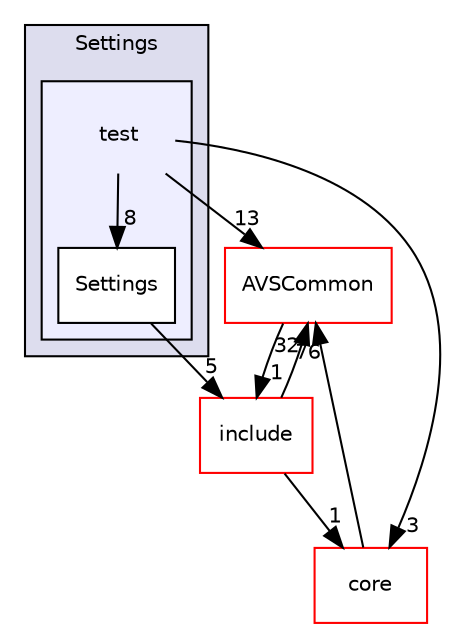 digraph "/workplace/avs-device-sdk/Settings/test" {
  compound=true
  node [ fontsize="10", fontname="Helvetica"];
  edge [ labelfontsize="10", labelfontname="Helvetica"];
  subgraph clusterdir_8ae0dd75af039a94f4269584fb8eef13 {
    graph [ bgcolor="#ddddee", pencolor="black", label="Settings" fontname="Helvetica", fontsize="10", URL="dir_8ae0dd75af039a94f4269584fb8eef13.html"]
  subgraph clusterdir_99d77744d65312941b5eb82009999c89 {
    graph [ bgcolor="#eeeeff", pencolor="black", label="" URL="dir_99d77744d65312941b5eb82009999c89.html"];
    dir_99d77744d65312941b5eb82009999c89 [shape=plaintext label="test"];
    dir_d0a625497781291379b4be77639d7bd3 [shape=box label="Settings" color="black" fillcolor="white" style="filled" URL="dir_d0a625497781291379b4be77639d7bd3.html"];
  }
  }
  dir_13e65effb2bde530b17b3d5eefcd0266 [shape=box label="AVSCommon" fillcolor="white" style="filled" color="red" URL="dir_13e65effb2bde530b17b3d5eefcd0266.html"];
  dir_432cbbb5245314b613ff1e5a0d6316fd [shape=box label="include" fillcolor="white" style="filled" color="red" URL="dir_432cbbb5245314b613ff1e5a0d6316fd.html"];
  dir_4270bfced15e0e73154b13468c7c9ad9 [shape=box label="core" fillcolor="white" style="filled" color="red" URL="dir_4270bfced15e0e73154b13468c7c9ad9.html"];
  dir_99d77744d65312941b5eb82009999c89->dir_d0a625497781291379b4be77639d7bd3 [headlabel="8", labeldistance=1.5 headhref="dir_000596_000597.html"];
  dir_99d77744d65312941b5eb82009999c89->dir_13e65effb2bde530b17b3d5eefcd0266 [headlabel="13", labeldistance=1.5 headhref="dir_000596_000017.html"];
  dir_99d77744d65312941b5eb82009999c89->dir_4270bfced15e0e73154b13468c7c9ad9 [headlabel="3", labeldistance=1.5 headhref="dir_000596_000461.html"];
  dir_d0a625497781291379b4be77639d7bd3->dir_432cbbb5245314b613ff1e5a0d6316fd [headlabel="5", labeldistance=1.5 headhref="dir_000597_000589.html"];
  dir_13e65effb2bde530b17b3d5eefcd0266->dir_432cbbb5245314b613ff1e5a0d6316fd [headlabel="1", labeldistance=1.5 headhref="dir_000017_000589.html"];
  dir_432cbbb5245314b613ff1e5a0d6316fd->dir_13e65effb2bde530b17b3d5eefcd0266 [headlabel="32", labeldistance=1.5 headhref="dir_000589_000017.html"];
  dir_432cbbb5245314b613ff1e5a0d6316fd->dir_4270bfced15e0e73154b13468c7c9ad9 [headlabel="1", labeldistance=1.5 headhref="dir_000589_000461.html"];
  dir_4270bfced15e0e73154b13468c7c9ad9->dir_13e65effb2bde530b17b3d5eefcd0266 [headlabel="76", labeldistance=1.5 headhref="dir_000461_000017.html"];
}
